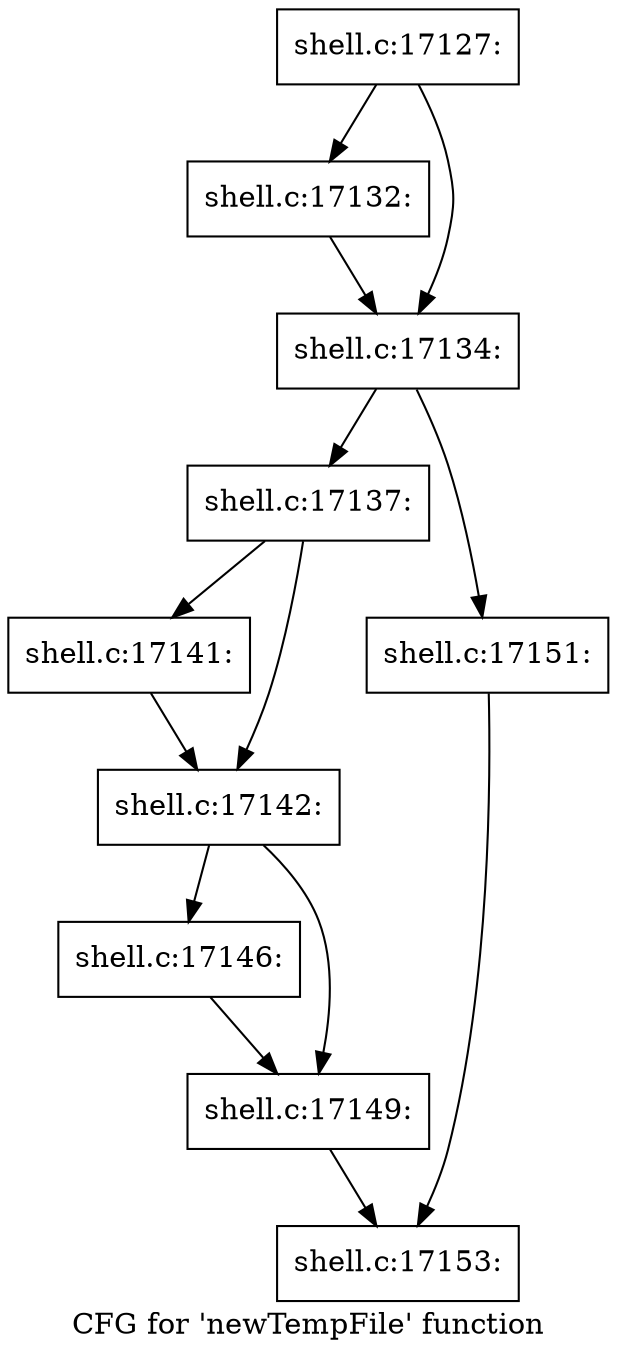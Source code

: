 digraph "CFG for 'newTempFile' function" {
	label="CFG for 'newTempFile' function";

	Node0x56027732e050 [shape=record,label="{shell.c:17127:}"];
	Node0x56027732e050 -> Node0x5602773308b0;
	Node0x56027732e050 -> Node0x560277330900;
	Node0x5602773308b0 [shape=record,label="{shell.c:17132:}"];
	Node0x5602773308b0 -> Node0x560277330900;
	Node0x560277330900 [shape=record,label="{shell.c:17134:}"];
	Node0x560277330900 -> Node0x560277331460;
	Node0x560277330900 -> Node0x560277331500;
	Node0x560277331460 [shape=record,label="{shell.c:17137:}"];
	Node0x560277331460 -> Node0x560277332530;
	Node0x560277331460 -> Node0x560277332580;
	Node0x560277332530 [shape=record,label="{shell.c:17141:}"];
	Node0x560277332530 -> Node0x560277332580;
	Node0x560277332580 [shape=record,label="{shell.c:17142:}"];
	Node0x560277332580 -> Node0x560277332cb0;
	Node0x560277332580 -> Node0x560277332d00;
	Node0x560277332cb0 [shape=record,label="{shell.c:17146:}"];
	Node0x560277332cb0 -> Node0x560277332d00;
	Node0x560277332d00 [shape=record,label="{shell.c:17149:}"];
	Node0x560277332d00 -> Node0x5602773314b0;
	Node0x560277331500 [shape=record,label="{shell.c:17151:}"];
	Node0x560277331500 -> Node0x5602773314b0;
	Node0x5602773314b0 [shape=record,label="{shell.c:17153:}"];
}
